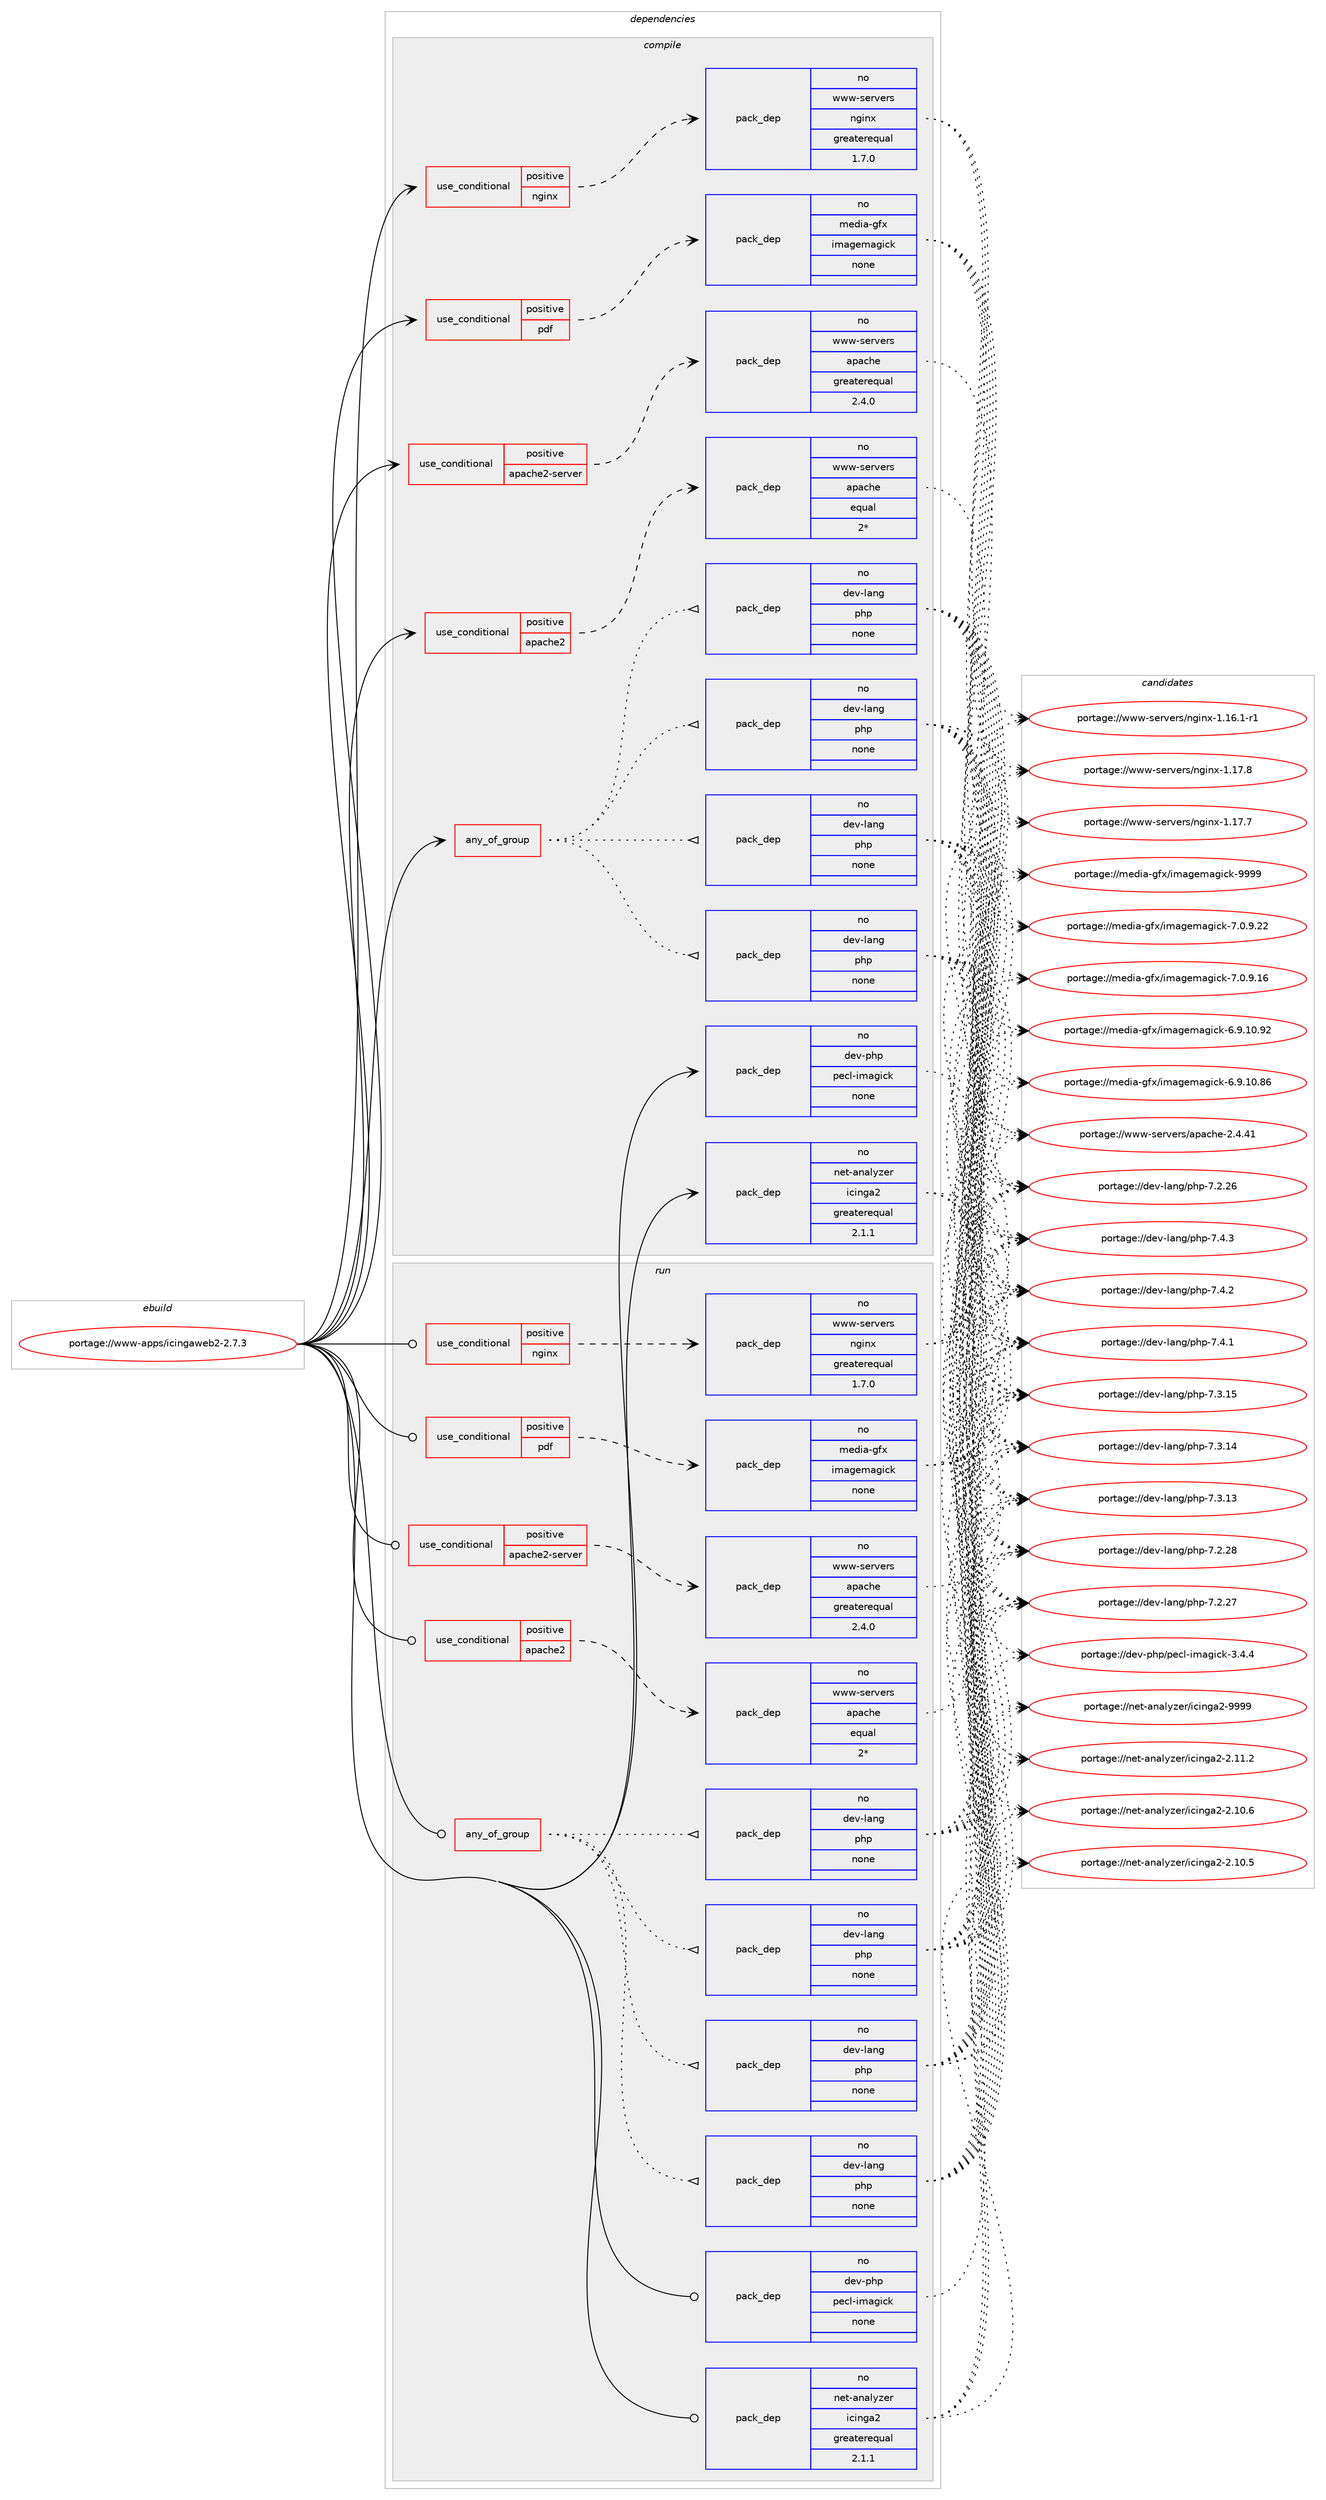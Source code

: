 digraph prolog {

# *************
# Graph options
# *************

newrank=true;
concentrate=true;
compound=true;
graph [rankdir=LR,fontname=Helvetica,fontsize=10,ranksep=1.5];#, ranksep=2.5, nodesep=0.2];
edge  [arrowhead=vee];
node  [fontname=Helvetica,fontsize=10];

# **********
# The ebuild
# **********

subgraph cluster_leftcol {
color=gray;
rank=same;
label=<<i>ebuild</i>>;
id [label="portage://www-apps/icingaweb2-2.7.3", color=red, width=4, href="../www-apps/icingaweb2-2.7.3.svg"];
}

# ****************
# The dependencies
# ****************

subgraph cluster_midcol {
color=gray;
label=<<i>dependencies</i>>;
subgraph cluster_compile {
fillcolor="#eeeeee";
style=filled;
label=<<i>compile</i>>;
subgraph any478 {
dependency27149 [label=<<TABLE BORDER="0" CELLBORDER="1" CELLSPACING="0" CELLPADDING="4"><TR><TD CELLPADDING="10">any_of_group</TD></TR></TABLE>>, shape=none, color=red];subgraph pack21901 {
dependency27150 [label=<<TABLE BORDER="0" CELLBORDER="1" CELLSPACING="0" CELLPADDING="4" WIDTH="220"><TR><TD ROWSPAN="6" CELLPADDING="30">pack_dep</TD></TR><TR><TD WIDTH="110">no</TD></TR><TR><TD>dev-lang</TD></TR><TR><TD>php</TD></TR><TR><TD>none</TD></TR><TR><TD></TD></TR></TABLE>>, shape=none, color=blue];
}
dependency27149:e -> dependency27150:w [weight=20,style="dotted",arrowhead="oinv"];
subgraph pack21902 {
dependency27151 [label=<<TABLE BORDER="0" CELLBORDER="1" CELLSPACING="0" CELLPADDING="4" WIDTH="220"><TR><TD ROWSPAN="6" CELLPADDING="30">pack_dep</TD></TR><TR><TD WIDTH="110">no</TD></TR><TR><TD>dev-lang</TD></TR><TR><TD>php</TD></TR><TR><TD>none</TD></TR><TR><TD></TD></TR></TABLE>>, shape=none, color=blue];
}
dependency27149:e -> dependency27151:w [weight=20,style="dotted",arrowhead="oinv"];
subgraph pack21903 {
dependency27152 [label=<<TABLE BORDER="0" CELLBORDER="1" CELLSPACING="0" CELLPADDING="4" WIDTH="220"><TR><TD ROWSPAN="6" CELLPADDING="30">pack_dep</TD></TR><TR><TD WIDTH="110">no</TD></TR><TR><TD>dev-lang</TD></TR><TR><TD>php</TD></TR><TR><TD>none</TD></TR><TR><TD></TD></TR></TABLE>>, shape=none, color=blue];
}
dependency27149:e -> dependency27152:w [weight=20,style="dotted",arrowhead="oinv"];
subgraph pack21904 {
dependency27153 [label=<<TABLE BORDER="0" CELLBORDER="1" CELLSPACING="0" CELLPADDING="4" WIDTH="220"><TR><TD ROWSPAN="6" CELLPADDING="30">pack_dep</TD></TR><TR><TD WIDTH="110">no</TD></TR><TR><TD>dev-lang</TD></TR><TR><TD>php</TD></TR><TR><TD>none</TD></TR><TR><TD></TD></TR></TABLE>>, shape=none, color=blue];
}
dependency27149:e -> dependency27153:w [weight=20,style="dotted",arrowhead="oinv"];
}
id:e -> dependency27149:w [weight=20,style="solid",arrowhead="vee"];
subgraph cond4753 {
dependency27154 [label=<<TABLE BORDER="0" CELLBORDER="1" CELLSPACING="0" CELLPADDING="4"><TR><TD ROWSPAN="3" CELLPADDING="10">use_conditional</TD></TR><TR><TD>positive</TD></TR><TR><TD>apache2</TD></TR></TABLE>>, shape=none, color=red];
subgraph pack21905 {
dependency27155 [label=<<TABLE BORDER="0" CELLBORDER="1" CELLSPACING="0" CELLPADDING="4" WIDTH="220"><TR><TD ROWSPAN="6" CELLPADDING="30">pack_dep</TD></TR><TR><TD WIDTH="110">no</TD></TR><TR><TD>www-servers</TD></TR><TR><TD>apache</TD></TR><TR><TD>equal</TD></TR><TR><TD>2*</TD></TR></TABLE>>, shape=none, color=blue];
}
dependency27154:e -> dependency27155:w [weight=20,style="dashed",arrowhead="vee"];
}
id:e -> dependency27154:w [weight=20,style="solid",arrowhead="vee"];
subgraph cond4754 {
dependency27156 [label=<<TABLE BORDER="0" CELLBORDER="1" CELLSPACING="0" CELLPADDING="4"><TR><TD ROWSPAN="3" CELLPADDING="10">use_conditional</TD></TR><TR><TD>positive</TD></TR><TR><TD>apache2-server</TD></TR></TABLE>>, shape=none, color=red];
subgraph pack21906 {
dependency27157 [label=<<TABLE BORDER="0" CELLBORDER="1" CELLSPACING="0" CELLPADDING="4" WIDTH="220"><TR><TD ROWSPAN="6" CELLPADDING="30">pack_dep</TD></TR><TR><TD WIDTH="110">no</TD></TR><TR><TD>www-servers</TD></TR><TR><TD>apache</TD></TR><TR><TD>greaterequal</TD></TR><TR><TD>2.4.0</TD></TR></TABLE>>, shape=none, color=blue];
}
dependency27156:e -> dependency27157:w [weight=20,style="dashed",arrowhead="vee"];
}
id:e -> dependency27156:w [weight=20,style="solid",arrowhead="vee"];
subgraph cond4755 {
dependency27158 [label=<<TABLE BORDER="0" CELLBORDER="1" CELLSPACING="0" CELLPADDING="4"><TR><TD ROWSPAN="3" CELLPADDING="10">use_conditional</TD></TR><TR><TD>positive</TD></TR><TR><TD>nginx</TD></TR></TABLE>>, shape=none, color=red];
subgraph pack21907 {
dependency27159 [label=<<TABLE BORDER="0" CELLBORDER="1" CELLSPACING="0" CELLPADDING="4" WIDTH="220"><TR><TD ROWSPAN="6" CELLPADDING="30">pack_dep</TD></TR><TR><TD WIDTH="110">no</TD></TR><TR><TD>www-servers</TD></TR><TR><TD>nginx</TD></TR><TR><TD>greaterequal</TD></TR><TR><TD>1.7.0</TD></TR></TABLE>>, shape=none, color=blue];
}
dependency27158:e -> dependency27159:w [weight=20,style="dashed",arrowhead="vee"];
}
id:e -> dependency27158:w [weight=20,style="solid",arrowhead="vee"];
subgraph cond4756 {
dependency27160 [label=<<TABLE BORDER="0" CELLBORDER="1" CELLSPACING="0" CELLPADDING="4"><TR><TD ROWSPAN="3" CELLPADDING="10">use_conditional</TD></TR><TR><TD>positive</TD></TR><TR><TD>pdf</TD></TR></TABLE>>, shape=none, color=red];
subgraph pack21908 {
dependency27161 [label=<<TABLE BORDER="0" CELLBORDER="1" CELLSPACING="0" CELLPADDING="4" WIDTH="220"><TR><TD ROWSPAN="6" CELLPADDING="30">pack_dep</TD></TR><TR><TD WIDTH="110">no</TD></TR><TR><TD>media-gfx</TD></TR><TR><TD>imagemagick</TD></TR><TR><TD>none</TD></TR><TR><TD></TD></TR></TABLE>>, shape=none, color=blue];
}
dependency27160:e -> dependency27161:w [weight=20,style="dashed",arrowhead="vee"];
}
id:e -> dependency27160:w [weight=20,style="solid",arrowhead="vee"];
subgraph pack21909 {
dependency27162 [label=<<TABLE BORDER="0" CELLBORDER="1" CELLSPACING="0" CELLPADDING="4" WIDTH="220"><TR><TD ROWSPAN="6" CELLPADDING="30">pack_dep</TD></TR><TR><TD WIDTH="110">no</TD></TR><TR><TD>dev-php</TD></TR><TR><TD>pecl-imagick</TD></TR><TR><TD>none</TD></TR><TR><TD></TD></TR></TABLE>>, shape=none, color=blue];
}
id:e -> dependency27162:w [weight=20,style="solid",arrowhead="vee"];
subgraph pack21910 {
dependency27163 [label=<<TABLE BORDER="0" CELLBORDER="1" CELLSPACING="0" CELLPADDING="4" WIDTH="220"><TR><TD ROWSPAN="6" CELLPADDING="30">pack_dep</TD></TR><TR><TD WIDTH="110">no</TD></TR><TR><TD>net-analyzer</TD></TR><TR><TD>icinga2</TD></TR><TR><TD>greaterequal</TD></TR><TR><TD>2.1.1</TD></TR></TABLE>>, shape=none, color=blue];
}
id:e -> dependency27163:w [weight=20,style="solid",arrowhead="vee"];
}
subgraph cluster_compileandrun {
fillcolor="#eeeeee";
style=filled;
label=<<i>compile and run</i>>;
}
subgraph cluster_run {
fillcolor="#eeeeee";
style=filled;
label=<<i>run</i>>;
subgraph any479 {
dependency27164 [label=<<TABLE BORDER="0" CELLBORDER="1" CELLSPACING="0" CELLPADDING="4"><TR><TD CELLPADDING="10">any_of_group</TD></TR></TABLE>>, shape=none, color=red];subgraph pack21911 {
dependency27165 [label=<<TABLE BORDER="0" CELLBORDER="1" CELLSPACING="0" CELLPADDING="4" WIDTH="220"><TR><TD ROWSPAN="6" CELLPADDING="30">pack_dep</TD></TR><TR><TD WIDTH="110">no</TD></TR><TR><TD>dev-lang</TD></TR><TR><TD>php</TD></TR><TR><TD>none</TD></TR><TR><TD></TD></TR></TABLE>>, shape=none, color=blue];
}
dependency27164:e -> dependency27165:w [weight=20,style="dotted",arrowhead="oinv"];
subgraph pack21912 {
dependency27166 [label=<<TABLE BORDER="0" CELLBORDER="1" CELLSPACING="0" CELLPADDING="4" WIDTH="220"><TR><TD ROWSPAN="6" CELLPADDING="30">pack_dep</TD></TR><TR><TD WIDTH="110">no</TD></TR><TR><TD>dev-lang</TD></TR><TR><TD>php</TD></TR><TR><TD>none</TD></TR><TR><TD></TD></TR></TABLE>>, shape=none, color=blue];
}
dependency27164:e -> dependency27166:w [weight=20,style="dotted",arrowhead="oinv"];
subgraph pack21913 {
dependency27167 [label=<<TABLE BORDER="0" CELLBORDER="1" CELLSPACING="0" CELLPADDING="4" WIDTH="220"><TR><TD ROWSPAN="6" CELLPADDING="30">pack_dep</TD></TR><TR><TD WIDTH="110">no</TD></TR><TR><TD>dev-lang</TD></TR><TR><TD>php</TD></TR><TR><TD>none</TD></TR><TR><TD></TD></TR></TABLE>>, shape=none, color=blue];
}
dependency27164:e -> dependency27167:w [weight=20,style="dotted",arrowhead="oinv"];
subgraph pack21914 {
dependency27168 [label=<<TABLE BORDER="0" CELLBORDER="1" CELLSPACING="0" CELLPADDING="4" WIDTH="220"><TR><TD ROWSPAN="6" CELLPADDING="30">pack_dep</TD></TR><TR><TD WIDTH="110">no</TD></TR><TR><TD>dev-lang</TD></TR><TR><TD>php</TD></TR><TR><TD>none</TD></TR><TR><TD></TD></TR></TABLE>>, shape=none, color=blue];
}
dependency27164:e -> dependency27168:w [weight=20,style="dotted",arrowhead="oinv"];
}
id:e -> dependency27164:w [weight=20,style="solid",arrowhead="odot"];
subgraph cond4757 {
dependency27169 [label=<<TABLE BORDER="0" CELLBORDER="1" CELLSPACING="0" CELLPADDING="4"><TR><TD ROWSPAN="3" CELLPADDING="10">use_conditional</TD></TR><TR><TD>positive</TD></TR><TR><TD>apache2</TD></TR></TABLE>>, shape=none, color=red];
subgraph pack21915 {
dependency27170 [label=<<TABLE BORDER="0" CELLBORDER="1" CELLSPACING="0" CELLPADDING="4" WIDTH="220"><TR><TD ROWSPAN="6" CELLPADDING="30">pack_dep</TD></TR><TR><TD WIDTH="110">no</TD></TR><TR><TD>www-servers</TD></TR><TR><TD>apache</TD></TR><TR><TD>equal</TD></TR><TR><TD>2*</TD></TR></TABLE>>, shape=none, color=blue];
}
dependency27169:e -> dependency27170:w [weight=20,style="dashed",arrowhead="vee"];
}
id:e -> dependency27169:w [weight=20,style="solid",arrowhead="odot"];
subgraph cond4758 {
dependency27171 [label=<<TABLE BORDER="0" CELLBORDER="1" CELLSPACING="0" CELLPADDING="4"><TR><TD ROWSPAN="3" CELLPADDING="10">use_conditional</TD></TR><TR><TD>positive</TD></TR><TR><TD>apache2-server</TD></TR></TABLE>>, shape=none, color=red];
subgraph pack21916 {
dependency27172 [label=<<TABLE BORDER="0" CELLBORDER="1" CELLSPACING="0" CELLPADDING="4" WIDTH="220"><TR><TD ROWSPAN="6" CELLPADDING="30">pack_dep</TD></TR><TR><TD WIDTH="110">no</TD></TR><TR><TD>www-servers</TD></TR><TR><TD>apache</TD></TR><TR><TD>greaterequal</TD></TR><TR><TD>2.4.0</TD></TR></TABLE>>, shape=none, color=blue];
}
dependency27171:e -> dependency27172:w [weight=20,style="dashed",arrowhead="vee"];
}
id:e -> dependency27171:w [weight=20,style="solid",arrowhead="odot"];
subgraph cond4759 {
dependency27173 [label=<<TABLE BORDER="0" CELLBORDER="1" CELLSPACING="0" CELLPADDING="4"><TR><TD ROWSPAN="3" CELLPADDING="10">use_conditional</TD></TR><TR><TD>positive</TD></TR><TR><TD>nginx</TD></TR></TABLE>>, shape=none, color=red];
subgraph pack21917 {
dependency27174 [label=<<TABLE BORDER="0" CELLBORDER="1" CELLSPACING="0" CELLPADDING="4" WIDTH="220"><TR><TD ROWSPAN="6" CELLPADDING="30">pack_dep</TD></TR><TR><TD WIDTH="110">no</TD></TR><TR><TD>www-servers</TD></TR><TR><TD>nginx</TD></TR><TR><TD>greaterequal</TD></TR><TR><TD>1.7.0</TD></TR></TABLE>>, shape=none, color=blue];
}
dependency27173:e -> dependency27174:w [weight=20,style="dashed",arrowhead="vee"];
}
id:e -> dependency27173:w [weight=20,style="solid",arrowhead="odot"];
subgraph cond4760 {
dependency27175 [label=<<TABLE BORDER="0" CELLBORDER="1" CELLSPACING="0" CELLPADDING="4"><TR><TD ROWSPAN="3" CELLPADDING="10">use_conditional</TD></TR><TR><TD>positive</TD></TR><TR><TD>pdf</TD></TR></TABLE>>, shape=none, color=red];
subgraph pack21918 {
dependency27176 [label=<<TABLE BORDER="0" CELLBORDER="1" CELLSPACING="0" CELLPADDING="4" WIDTH="220"><TR><TD ROWSPAN="6" CELLPADDING="30">pack_dep</TD></TR><TR><TD WIDTH="110">no</TD></TR><TR><TD>media-gfx</TD></TR><TR><TD>imagemagick</TD></TR><TR><TD>none</TD></TR><TR><TD></TD></TR></TABLE>>, shape=none, color=blue];
}
dependency27175:e -> dependency27176:w [weight=20,style="dashed",arrowhead="vee"];
}
id:e -> dependency27175:w [weight=20,style="solid",arrowhead="odot"];
subgraph pack21919 {
dependency27177 [label=<<TABLE BORDER="0" CELLBORDER="1" CELLSPACING="0" CELLPADDING="4" WIDTH="220"><TR><TD ROWSPAN="6" CELLPADDING="30">pack_dep</TD></TR><TR><TD WIDTH="110">no</TD></TR><TR><TD>dev-php</TD></TR><TR><TD>pecl-imagick</TD></TR><TR><TD>none</TD></TR><TR><TD></TD></TR></TABLE>>, shape=none, color=blue];
}
id:e -> dependency27177:w [weight=20,style="solid",arrowhead="odot"];
subgraph pack21920 {
dependency27178 [label=<<TABLE BORDER="0" CELLBORDER="1" CELLSPACING="0" CELLPADDING="4" WIDTH="220"><TR><TD ROWSPAN="6" CELLPADDING="30">pack_dep</TD></TR><TR><TD WIDTH="110">no</TD></TR><TR><TD>net-analyzer</TD></TR><TR><TD>icinga2</TD></TR><TR><TD>greaterequal</TD></TR><TR><TD>2.1.1</TD></TR></TABLE>>, shape=none, color=blue];
}
id:e -> dependency27178:w [weight=20,style="solid",arrowhead="odot"];
}
}

# **************
# The candidates
# **************

subgraph cluster_choices {
rank=same;
color=gray;
label=<<i>candidates</i>>;

subgraph choice21901 {
color=black;
nodesep=1;
choice100101118451089711010347112104112455546524651 [label="portage://dev-lang/php-7.4.3", color=red, width=4,href="../dev-lang/php-7.4.3.svg"];
choice100101118451089711010347112104112455546524650 [label="portage://dev-lang/php-7.4.2", color=red, width=4,href="../dev-lang/php-7.4.2.svg"];
choice100101118451089711010347112104112455546524649 [label="portage://dev-lang/php-7.4.1", color=red, width=4,href="../dev-lang/php-7.4.1.svg"];
choice10010111845108971101034711210411245554651464953 [label="portage://dev-lang/php-7.3.15", color=red, width=4,href="../dev-lang/php-7.3.15.svg"];
choice10010111845108971101034711210411245554651464952 [label="portage://dev-lang/php-7.3.14", color=red, width=4,href="../dev-lang/php-7.3.14.svg"];
choice10010111845108971101034711210411245554651464951 [label="portage://dev-lang/php-7.3.13", color=red, width=4,href="../dev-lang/php-7.3.13.svg"];
choice10010111845108971101034711210411245554650465056 [label="portage://dev-lang/php-7.2.28", color=red, width=4,href="../dev-lang/php-7.2.28.svg"];
choice10010111845108971101034711210411245554650465055 [label="portage://dev-lang/php-7.2.27", color=red, width=4,href="../dev-lang/php-7.2.27.svg"];
choice10010111845108971101034711210411245554650465054 [label="portage://dev-lang/php-7.2.26", color=red, width=4,href="../dev-lang/php-7.2.26.svg"];
dependency27150:e -> choice100101118451089711010347112104112455546524651:w [style=dotted,weight="100"];
dependency27150:e -> choice100101118451089711010347112104112455546524650:w [style=dotted,weight="100"];
dependency27150:e -> choice100101118451089711010347112104112455546524649:w [style=dotted,weight="100"];
dependency27150:e -> choice10010111845108971101034711210411245554651464953:w [style=dotted,weight="100"];
dependency27150:e -> choice10010111845108971101034711210411245554651464952:w [style=dotted,weight="100"];
dependency27150:e -> choice10010111845108971101034711210411245554651464951:w [style=dotted,weight="100"];
dependency27150:e -> choice10010111845108971101034711210411245554650465056:w [style=dotted,weight="100"];
dependency27150:e -> choice10010111845108971101034711210411245554650465055:w [style=dotted,weight="100"];
dependency27150:e -> choice10010111845108971101034711210411245554650465054:w [style=dotted,weight="100"];
}
subgraph choice21902 {
color=black;
nodesep=1;
choice100101118451089711010347112104112455546524651 [label="portage://dev-lang/php-7.4.3", color=red, width=4,href="../dev-lang/php-7.4.3.svg"];
choice100101118451089711010347112104112455546524650 [label="portage://dev-lang/php-7.4.2", color=red, width=4,href="../dev-lang/php-7.4.2.svg"];
choice100101118451089711010347112104112455546524649 [label="portage://dev-lang/php-7.4.1", color=red, width=4,href="../dev-lang/php-7.4.1.svg"];
choice10010111845108971101034711210411245554651464953 [label="portage://dev-lang/php-7.3.15", color=red, width=4,href="../dev-lang/php-7.3.15.svg"];
choice10010111845108971101034711210411245554651464952 [label="portage://dev-lang/php-7.3.14", color=red, width=4,href="../dev-lang/php-7.3.14.svg"];
choice10010111845108971101034711210411245554651464951 [label="portage://dev-lang/php-7.3.13", color=red, width=4,href="../dev-lang/php-7.3.13.svg"];
choice10010111845108971101034711210411245554650465056 [label="portage://dev-lang/php-7.2.28", color=red, width=4,href="../dev-lang/php-7.2.28.svg"];
choice10010111845108971101034711210411245554650465055 [label="portage://dev-lang/php-7.2.27", color=red, width=4,href="../dev-lang/php-7.2.27.svg"];
choice10010111845108971101034711210411245554650465054 [label="portage://dev-lang/php-7.2.26", color=red, width=4,href="../dev-lang/php-7.2.26.svg"];
dependency27151:e -> choice100101118451089711010347112104112455546524651:w [style=dotted,weight="100"];
dependency27151:e -> choice100101118451089711010347112104112455546524650:w [style=dotted,weight="100"];
dependency27151:e -> choice100101118451089711010347112104112455546524649:w [style=dotted,weight="100"];
dependency27151:e -> choice10010111845108971101034711210411245554651464953:w [style=dotted,weight="100"];
dependency27151:e -> choice10010111845108971101034711210411245554651464952:w [style=dotted,weight="100"];
dependency27151:e -> choice10010111845108971101034711210411245554651464951:w [style=dotted,weight="100"];
dependency27151:e -> choice10010111845108971101034711210411245554650465056:w [style=dotted,weight="100"];
dependency27151:e -> choice10010111845108971101034711210411245554650465055:w [style=dotted,weight="100"];
dependency27151:e -> choice10010111845108971101034711210411245554650465054:w [style=dotted,weight="100"];
}
subgraph choice21903 {
color=black;
nodesep=1;
choice100101118451089711010347112104112455546524651 [label="portage://dev-lang/php-7.4.3", color=red, width=4,href="../dev-lang/php-7.4.3.svg"];
choice100101118451089711010347112104112455546524650 [label="portage://dev-lang/php-7.4.2", color=red, width=4,href="../dev-lang/php-7.4.2.svg"];
choice100101118451089711010347112104112455546524649 [label="portage://dev-lang/php-7.4.1", color=red, width=4,href="../dev-lang/php-7.4.1.svg"];
choice10010111845108971101034711210411245554651464953 [label="portage://dev-lang/php-7.3.15", color=red, width=4,href="../dev-lang/php-7.3.15.svg"];
choice10010111845108971101034711210411245554651464952 [label="portage://dev-lang/php-7.3.14", color=red, width=4,href="../dev-lang/php-7.3.14.svg"];
choice10010111845108971101034711210411245554651464951 [label="portage://dev-lang/php-7.3.13", color=red, width=4,href="../dev-lang/php-7.3.13.svg"];
choice10010111845108971101034711210411245554650465056 [label="portage://dev-lang/php-7.2.28", color=red, width=4,href="../dev-lang/php-7.2.28.svg"];
choice10010111845108971101034711210411245554650465055 [label="portage://dev-lang/php-7.2.27", color=red, width=4,href="../dev-lang/php-7.2.27.svg"];
choice10010111845108971101034711210411245554650465054 [label="portage://dev-lang/php-7.2.26", color=red, width=4,href="../dev-lang/php-7.2.26.svg"];
dependency27152:e -> choice100101118451089711010347112104112455546524651:w [style=dotted,weight="100"];
dependency27152:e -> choice100101118451089711010347112104112455546524650:w [style=dotted,weight="100"];
dependency27152:e -> choice100101118451089711010347112104112455546524649:w [style=dotted,weight="100"];
dependency27152:e -> choice10010111845108971101034711210411245554651464953:w [style=dotted,weight="100"];
dependency27152:e -> choice10010111845108971101034711210411245554651464952:w [style=dotted,weight="100"];
dependency27152:e -> choice10010111845108971101034711210411245554651464951:w [style=dotted,weight="100"];
dependency27152:e -> choice10010111845108971101034711210411245554650465056:w [style=dotted,weight="100"];
dependency27152:e -> choice10010111845108971101034711210411245554650465055:w [style=dotted,weight="100"];
dependency27152:e -> choice10010111845108971101034711210411245554650465054:w [style=dotted,weight="100"];
}
subgraph choice21904 {
color=black;
nodesep=1;
choice100101118451089711010347112104112455546524651 [label="portage://dev-lang/php-7.4.3", color=red, width=4,href="../dev-lang/php-7.4.3.svg"];
choice100101118451089711010347112104112455546524650 [label="portage://dev-lang/php-7.4.2", color=red, width=4,href="../dev-lang/php-7.4.2.svg"];
choice100101118451089711010347112104112455546524649 [label="portage://dev-lang/php-7.4.1", color=red, width=4,href="../dev-lang/php-7.4.1.svg"];
choice10010111845108971101034711210411245554651464953 [label="portage://dev-lang/php-7.3.15", color=red, width=4,href="../dev-lang/php-7.3.15.svg"];
choice10010111845108971101034711210411245554651464952 [label="portage://dev-lang/php-7.3.14", color=red, width=4,href="../dev-lang/php-7.3.14.svg"];
choice10010111845108971101034711210411245554651464951 [label="portage://dev-lang/php-7.3.13", color=red, width=4,href="../dev-lang/php-7.3.13.svg"];
choice10010111845108971101034711210411245554650465056 [label="portage://dev-lang/php-7.2.28", color=red, width=4,href="../dev-lang/php-7.2.28.svg"];
choice10010111845108971101034711210411245554650465055 [label="portage://dev-lang/php-7.2.27", color=red, width=4,href="../dev-lang/php-7.2.27.svg"];
choice10010111845108971101034711210411245554650465054 [label="portage://dev-lang/php-7.2.26", color=red, width=4,href="../dev-lang/php-7.2.26.svg"];
dependency27153:e -> choice100101118451089711010347112104112455546524651:w [style=dotted,weight="100"];
dependency27153:e -> choice100101118451089711010347112104112455546524650:w [style=dotted,weight="100"];
dependency27153:e -> choice100101118451089711010347112104112455546524649:w [style=dotted,weight="100"];
dependency27153:e -> choice10010111845108971101034711210411245554651464953:w [style=dotted,weight="100"];
dependency27153:e -> choice10010111845108971101034711210411245554651464952:w [style=dotted,weight="100"];
dependency27153:e -> choice10010111845108971101034711210411245554651464951:w [style=dotted,weight="100"];
dependency27153:e -> choice10010111845108971101034711210411245554650465056:w [style=dotted,weight="100"];
dependency27153:e -> choice10010111845108971101034711210411245554650465055:w [style=dotted,weight="100"];
dependency27153:e -> choice10010111845108971101034711210411245554650465054:w [style=dotted,weight="100"];
}
subgraph choice21905 {
color=black;
nodesep=1;
choice119119119451151011141181011141154797112979910410145504652465249 [label="portage://www-servers/apache-2.4.41", color=red, width=4,href="../www-servers/apache-2.4.41.svg"];
dependency27155:e -> choice119119119451151011141181011141154797112979910410145504652465249:w [style=dotted,weight="100"];
}
subgraph choice21906 {
color=black;
nodesep=1;
choice119119119451151011141181011141154797112979910410145504652465249 [label="portage://www-servers/apache-2.4.41", color=red, width=4,href="../www-servers/apache-2.4.41.svg"];
dependency27157:e -> choice119119119451151011141181011141154797112979910410145504652465249:w [style=dotted,weight="100"];
}
subgraph choice21907 {
color=black;
nodesep=1;
choice119119119451151011141181011141154711010310511012045494649554656 [label="portage://www-servers/nginx-1.17.8", color=red, width=4,href="../www-servers/nginx-1.17.8.svg"];
choice119119119451151011141181011141154711010310511012045494649554655 [label="portage://www-servers/nginx-1.17.7", color=red, width=4,href="../www-servers/nginx-1.17.7.svg"];
choice1191191194511510111411810111411547110103105110120454946495446494511449 [label="portage://www-servers/nginx-1.16.1-r1", color=red, width=4,href="../www-servers/nginx-1.16.1-r1.svg"];
dependency27159:e -> choice119119119451151011141181011141154711010310511012045494649554656:w [style=dotted,weight="100"];
dependency27159:e -> choice119119119451151011141181011141154711010310511012045494649554655:w [style=dotted,weight="100"];
dependency27159:e -> choice1191191194511510111411810111411547110103105110120454946495446494511449:w [style=dotted,weight="100"];
}
subgraph choice21908 {
color=black;
nodesep=1;
choice1091011001059745103102120471051099710310110997103105991074557575757 [label="portage://media-gfx/imagemagick-9999", color=red, width=4,href="../media-gfx/imagemagick-9999.svg"];
choice109101100105974510310212047105109971031011099710310599107455546484657465050 [label="portage://media-gfx/imagemagick-7.0.9.22", color=red, width=4,href="../media-gfx/imagemagick-7.0.9.22.svg"];
choice109101100105974510310212047105109971031011099710310599107455546484657464954 [label="portage://media-gfx/imagemagick-7.0.9.16", color=red, width=4,href="../media-gfx/imagemagick-7.0.9.16.svg"];
choice10910110010597451031021204710510997103101109971031059910745544657464948465750 [label="portage://media-gfx/imagemagick-6.9.10.92", color=red, width=4,href="../media-gfx/imagemagick-6.9.10.92.svg"];
choice10910110010597451031021204710510997103101109971031059910745544657464948465654 [label="portage://media-gfx/imagemagick-6.9.10.86", color=red, width=4,href="../media-gfx/imagemagick-6.9.10.86.svg"];
dependency27161:e -> choice1091011001059745103102120471051099710310110997103105991074557575757:w [style=dotted,weight="100"];
dependency27161:e -> choice109101100105974510310212047105109971031011099710310599107455546484657465050:w [style=dotted,weight="100"];
dependency27161:e -> choice109101100105974510310212047105109971031011099710310599107455546484657464954:w [style=dotted,weight="100"];
dependency27161:e -> choice10910110010597451031021204710510997103101109971031059910745544657464948465750:w [style=dotted,weight="100"];
dependency27161:e -> choice10910110010597451031021204710510997103101109971031059910745544657464948465654:w [style=dotted,weight="100"];
}
subgraph choice21909 {
color=black;
nodesep=1;
choice100101118451121041124711210199108451051099710310599107455146524652 [label="portage://dev-php/pecl-imagick-3.4.4", color=red, width=4,href="../dev-php/pecl-imagick-3.4.4.svg"];
dependency27162:e -> choice100101118451121041124711210199108451051099710310599107455146524652:w [style=dotted,weight="100"];
}
subgraph choice21910 {
color=black;
nodesep=1;
choice110101116459711097108121122101114471059910511010397504557575757 [label="portage://net-analyzer/icinga2-9999", color=red, width=4,href="../net-analyzer/icinga2-9999.svg"];
choice1101011164597110971081211221011144710599105110103975045504649494650 [label="portage://net-analyzer/icinga2-2.11.2", color=red, width=4,href="../net-analyzer/icinga2-2.11.2.svg"];
choice1101011164597110971081211221011144710599105110103975045504649484654 [label="portage://net-analyzer/icinga2-2.10.6", color=red, width=4,href="../net-analyzer/icinga2-2.10.6.svg"];
choice1101011164597110971081211221011144710599105110103975045504649484653 [label="portage://net-analyzer/icinga2-2.10.5", color=red, width=4,href="../net-analyzer/icinga2-2.10.5.svg"];
dependency27163:e -> choice110101116459711097108121122101114471059910511010397504557575757:w [style=dotted,weight="100"];
dependency27163:e -> choice1101011164597110971081211221011144710599105110103975045504649494650:w [style=dotted,weight="100"];
dependency27163:e -> choice1101011164597110971081211221011144710599105110103975045504649484654:w [style=dotted,weight="100"];
dependency27163:e -> choice1101011164597110971081211221011144710599105110103975045504649484653:w [style=dotted,weight="100"];
}
subgraph choice21911 {
color=black;
nodesep=1;
choice100101118451089711010347112104112455546524651 [label="portage://dev-lang/php-7.4.3", color=red, width=4,href="../dev-lang/php-7.4.3.svg"];
choice100101118451089711010347112104112455546524650 [label="portage://dev-lang/php-7.4.2", color=red, width=4,href="../dev-lang/php-7.4.2.svg"];
choice100101118451089711010347112104112455546524649 [label="portage://dev-lang/php-7.4.1", color=red, width=4,href="../dev-lang/php-7.4.1.svg"];
choice10010111845108971101034711210411245554651464953 [label="portage://dev-lang/php-7.3.15", color=red, width=4,href="../dev-lang/php-7.3.15.svg"];
choice10010111845108971101034711210411245554651464952 [label="portage://dev-lang/php-7.3.14", color=red, width=4,href="../dev-lang/php-7.3.14.svg"];
choice10010111845108971101034711210411245554651464951 [label="portage://dev-lang/php-7.3.13", color=red, width=4,href="../dev-lang/php-7.3.13.svg"];
choice10010111845108971101034711210411245554650465056 [label="portage://dev-lang/php-7.2.28", color=red, width=4,href="../dev-lang/php-7.2.28.svg"];
choice10010111845108971101034711210411245554650465055 [label="portage://dev-lang/php-7.2.27", color=red, width=4,href="../dev-lang/php-7.2.27.svg"];
choice10010111845108971101034711210411245554650465054 [label="portage://dev-lang/php-7.2.26", color=red, width=4,href="../dev-lang/php-7.2.26.svg"];
dependency27165:e -> choice100101118451089711010347112104112455546524651:w [style=dotted,weight="100"];
dependency27165:e -> choice100101118451089711010347112104112455546524650:w [style=dotted,weight="100"];
dependency27165:e -> choice100101118451089711010347112104112455546524649:w [style=dotted,weight="100"];
dependency27165:e -> choice10010111845108971101034711210411245554651464953:w [style=dotted,weight="100"];
dependency27165:e -> choice10010111845108971101034711210411245554651464952:w [style=dotted,weight="100"];
dependency27165:e -> choice10010111845108971101034711210411245554651464951:w [style=dotted,weight="100"];
dependency27165:e -> choice10010111845108971101034711210411245554650465056:w [style=dotted,weight="100"];
dependency27165:e -> choice10010111845108971101034711210411245554650465055:w [style=dotted,weight="100"];
dependency27165:e -> choice10010111845108971101034711210411245554650465054:w [style=dotted,weight="100"];
}
subgraph choice21912 {
color=black;
nodesep=1;
choice100101118451089711010347112104112455546524651 [label="portage://dev-lang/php-7.4.3", color=red, width=4,href="../dev-lang/php-7.4.3.svg"];
choice100101118451089711010347112104112455546524650 [label="portage://dev-lang/php-7.4.2", color=red, width=4,href="../dev-lang/php-7.4.2.svg"];
choice100101118451089711010347112104112455546524649 [label="portage://dev-lang/php-7.4.1", color=red, width=4,href="../dev-lang/php-7.4.1.svg"];
choice10010111845108971101034711210411245554651464953 [label="portage://dev-lang/php-7.3.15", color=red, width=4,href="../dev-lang/php-7.3.15.svg"];
choice10010111845108971101034711210411245554651464952 [label="portage://dev-lang/php-7.3.14", color=red, width=4,href="../dev-lang/php-7.3.14.svg"];
choice10010111845108971101034711210411245554651464951 [label="portage://dev-lang/php-7.3.13", color=red, width=4,href="../dev-lang/php-7.3.13.svg"];
choice10010111845108971101034711210411245554650465056 [label="portage://dev-lang/php-7.2.28", color=red, width=4,href="../dev-lang/php-7.2.28.svg"];
choice10010111845108971101034711210411245554650465055 [label="portage://dev-lang/php-7.2.27", color=red, width=4,href="../dev-lang/php-7.2.27.svg"];
choice10010111845108971101034711210411245554650465054 [label="portage://dev-lang/php-7.2.26", color=red, width=4,href="../dev-lang/php-7.2.26.svg"];
dependency27166:e -> choice100101118451089711010347112104112455546524651:w [style=dotted,weight="100"];
dependency27166:e -> choice100101118451089711010347112104112455546524650:w [style=dotted,weight="100"];
dependency27166:e -> choice100101118451089711010347112104112455546524649:w [style=dotted,weight="100"];
dependency27166:e -> choice10010111845108971101034711210411245554651464953:w [style=dotted,weight="100"];
dependency27166:e -> choice10010111845108971101034711210411245554651464952:w [style=dotted,weight="100"];
dependency27166:e -> choice10010111845108971101034711210411245554651464951:w [style=dotted,weight="100"];
dependency27166:e -> choice10010111845108971101034711210411245554650465056:w [style=dotted,weight="100"];
dependency27166:e -> choice10010111845108971101034711210411245554650465055:w [style=dotted,weight="100"];
dependency27166:e -> choice10010111845108971101034711210411245554650465054:w [style=dotted,weight="100"];
}
subgraph choice21913 {
color=black;
nodesep=1;
choice100101118451089711010347112104112455546524651 [label="portage://dev-lang/php-7.4.3", color=red, width=4,href="../dev-lang/php-7.4.3.svg"];
choice100101118451089711010347112104112455546524650 [label="portage://dev-lang/php-7.4.2", color=red, width=4,href="../dev-lang/php-7.4.2.svg"];
choice100101118451089711010347112104112455546524649 [label="portage://dev-lang/php-7.4.1", color=red, width=4,href="../dev-lang/php-7.4.1.svg"];
choice10010111845108971101034711210411245554651464953 [label="portage://dev-lang/php-7.3.15", color=red, width=4,href="../dev-lang/php-7.3.15.svg"];
choice10010111845108971101034711210411245554651464952 [label="portage://dev-lang/php-7.3.14", color=red, width=4,href="../dev-lang/php-7.3.14.svg"];
choice10010111845108971101034711210411245554651464951 [label="portage://dev-lang/php-7.3.13", color=red, width=4,href="../dev-lang/php-7.3.13.svg"];
choice10010111845108971101034711210411245554650465056 [label="portage://dev-lang/php-7.2.28", color=red, width=4,href="../dev-lang/php-7.2.28.svg"];
choice10010111845108971101034711210411245554650465055 [label="portage://dev-lang/php-7.2.27", color=red, width=4,href="../dev-lang/php-7.2.27.svg"];
choice10010111845108971101034711210411245554650465054 [label="portage://dev-lang/php-7.2.26", color=red, width=4,href="../dev-lang/php-7.2.26.svg"];
dependency27167:e -> choice100101118451089711010347112104112455546524651:w [style=dotted,weight="100"];
dependency27167:e -> choice100101118451089711010347112104112455546524650:w [style=dotted,weight="100"];
dependency27167:e -> choice100101118451089711010347112104112455546524649:w [style=dotted,weight="100"];
dependency27167:e -> choice10010111845108971101034711210411245554651464953:w [style=dotted,weight="100"];
dependency27167:e -> choice10010111845108971101034711210411245554651464952:w [style=dotted,weight="100"];
dependency27167:e -> choice10010111845108971101034711210411245554651464951:w [style=dotted,weight="100"];
dependency27167:e -> choice10010111845108971101034711210411245554650465056:w [style=dotted,weight="100"];
dependency27167:e -> choice10010111845108971101034711210411245554650465055:w [style=dotted,weight="100"];
dependency27167:e -> choice10010111845108971101034711210411245554650465054:w [style=dotted,weight="100"];
}
subgraph choice21914 {
color=black;
nodesep=1;
choice100101118451089711010347112104112455546524651 [label="portage://dev-lang/php-7.4.3", color=red, width=4,href="../dev-lang/php-7.4.3.svg"];
choice100101118451089711010347112104112455546524650 [label="portage://dev-lang/php-7.4.2", color=red, width=4,href="../dev-lang/php-7.4.2.svg"];
choice100101118451089711010347112104112455546524649 [label="portage://dev-lang/php-7.4.1", color=red, width=4,href="../dev-lang/php-7.4.1.svg"];
choice10010111845108971101034711210411245554651464953 [label="portage://dev-lang/php-7.3.15", color=red, width=4,href="../dev-lang/php-7.3.15.svg"];
choice10010111845108971101034711210411245554651464952 [label="portage://dev-lang/php-7.3.14", color=red, width=4,href="../dev-lang/php-7.3.14.svg"];
choice10010111845108971101034711210411245554651464951 [label="portage://dev-lang/php-7.3.13", color=red, width=4,href="../dev-lang/php-7.3.13.svg"];
choice10010111845108971101034711210411245554650465056 [label="portage://dev-lang/php-7.2.28", color=red, width=4,href="../dev-lang/php-7.2.28.svg"];
choice10010111845108971101034711210411245554650465055 [label="portage://dev-lang/php-7.2.27", color=red, width=4,href="../dev-lang/php-7.2.27.svg"];
choice10010111845108971101034711210411245554650465054 [label="portage://dev-lang/php-7.2.26", color=red, width=4,href="../dev-lang/php-7.2.26.svg"];
dependency27168:e -> choice100101118451089711010347112104112455546524651:w [style=dotted,weight="100"];
dependency27168:e -> choice100101118451089711010347112104112455546524650:w [style=dotted,weight="100"];
dependency27168:e -> choice100101118451089711010347112104112455546524649:w [style=dotted,weight="100"];
dependency27168:e -> choice10010111845108971101034711210411245554651464953:w [style=dotted,weight="100"];
dependency27168:e -> choice10010111845108971101034711210411245554651464952:w [style=dotted,weight="100"];
dependency27168:e -> choice10010111845108971101034711210411245554651464951:w [style=dotted,weight="100"];
dependency27168:e -> choice10010111845108971101034711210411245554650465056:w [style=dotted,weight="100"];
dependency27168:e -> choice10010111845108971101034711210411245554650465055:w [style=dotted,weight="100"];
dependency27168:e -> choice10010111845108971101034711210411245554650465054:w [style=dotted,weight="100"];
}
subgraph choice21915 {
color=black;
nodesep=1;
choice119119119451151011141181011141154797112979910410145504652465249 [label="portage://www-servers/apache-2.4.41", color=red, width=4,href="../www-servers/apache-2.4.41.svg"];
dependency27170:e -> choice119119119451151011141181011141154797112979910410145504652465249:w [style=dotted,weight="100"];
}
subgraph choice21916 {
color=black;
nodesep=1;
choice119119119451151011141181011141154797112979910410145504652465249 [label="portage://www-servers/apache-2.4.41", color=red, width=4,href="../www-servers/apache-2.4.41.svg"];
dependency27172:e -> choice119119119451151011141181011141154797112979910410145504652465249:w [style=dotted,weight="100"];
}
subgraph choice21917 {
color=black;
nodesep=1;
choice119119119451151011141181011141154711010310511012045494649554656 [label="portage://www-servers/nginx-1.17.8", color=red, width=4,href="../www-servers/nginx-1.17.8.svg"];
choice119119119451151011141181011141154711010310511012045494649554655 [label="portage://www-servers/nginx-1.17.7", color=red, width=4,href="../www-servers/nginx-1.17.7.svg"];
choice1191191194511510111411810111411547110103105110120454946495446494511449 [label="portage://www-servers/nginx-1.16.1-r1", color=red, width=4,href="../www-servers/nginx-1.16.1-r1.svg"];
dependency27174:e -> choice119119119451151011141181011141154711010310511012045494649554656:w [style=dotted,weight="100"];
dependency27174:e -> choice119119119451151011141181011141154711010310511012045494649554655:w [style=dotted,weight="100"];
dependency27174:e -> choice1191191194511510111411810111411547110103105110120454946495446494511449:w [style=dotted,weight="100"];
}
subgraph choice21918 {
color=black;
nodesep=1;
choice1091011001059745103102120471051099710310110997103105991074557575757 [label="portage://media-gfx/imagemagick-9999", color=red, width=4,href="../media-gfx/imagemagick-9999.svg"];
choice109101100105974510310212047105109971031011099710310599107455546484657465050 [label="portage://media-gfx/imagemagick-7.0.9.22", color=red, width=4,href="../media-gfx/imagemagick-7.0.9.22.svg"];
choice109101100105974510310212047105109971031011099710310599107455546484657464954 [label="portage://media-gfx/imagemagick-7.0.9.16", color=red, width=4,href="../media-gfx/imagemagick-7.0.9.16.svg"];
choice10910110010597451031021204710510997103101109971031059910745544657464948465750 [label="portage://media-gfx/imagemagick-6.9.10.92", color=red, width=4,href="../media-gfx/imagemagick-6.9.10.92.svg"];
choice10910110010597451031021204710510997103101109971031059910745544657464948465654 [label="portage://media-gfx/imagemagick-6.9.10.86", color=red, width=4,href="../media-gfx/imagemagick-6.9.10.86.svg"];
dependency27176:e -> choice1091011001059745103102120471051099710310110997103105991074557575757:w [style=dotted,weight="100"];
dependency27176:e -> choice109101100105974510310212047105109971031011099710310599107455546484657465050:w [style=dotted,weight="100"];
dependency27176:e -> choice109101100105974510310212047105109971031011099710310599107455546484657464954:w [style=dotted,weight="100"];
dependency27176:e -> choice10910110010597451031021204710510997103101109971031059910745544657464948465750:w [style=dotted,weight="100"];
dependency27176:e -> choice10910110010597451031021204710510997103101109971031059910745544657464948465654:w [style=dotted,weight="100"];
}
subgraph choice21919 {
color=black;
nodesep=1;
choice100101118451121041124711210199108451051099710310599107455146524652 [label="portage://dev-php/pecl-imagick-3.4.4", color=red, width=4,href="../dev-php/pecl-imagick-3.4.4.svg"];
dependency27177:e -> choice100101118451121041124711210199108451051099710310599107455146524652:w [style=dotted,weight="100"];
}
subgraph choice21920 {
color=black;
nodesep=1;
choice110101116459711097108121122101114471059910511010397504557575757 [label="portage://net-analyzer/icinga2-9999", color=red, width=4,href="../net-analyzer/icinga2-9999.svg"];
choice1101011164597110971081211221011144710599105110103975045504649494650 [label="portage://net-analyzer/icinga2-2.11.2", color=red, width=4,href="../net-analyzer/icinga2-2.11.2.svg"];
choice1101011164597110971081211221011144710599105110103975045504649484654 [label="portage://net-analyzer/icinga2-2.10.6", color=red, width=4,href="../net-analyzer/icinga2-2.10.6.svg"];
choice1101011164597110971081211221011144710599105110103975045504649484653 [label="portage://net-analyzer/icinga2-2.10.5", color=red, width=4,href="../net-analyzer/icinga2-2.10.5.svg"];
dependency27178:e -> choice110101116459711097108121122101114471059910511010397504557575757:w [style=dotted,weight="100"];
dependency27178:e -> choice1101011164597110971081211221011144710599105110103975045504649494650:w [style=dotted,weight="100"];
dependency27178:e -> choice1101011164597110971081211221011144710599105110103975045504649484654:w [style=dotted,weight="100"];
dependency27178:e -> choice1101011164597110971081211221011144710599105110103975045504649484653:w [style=dotted,weight="100"];
}
}

}
